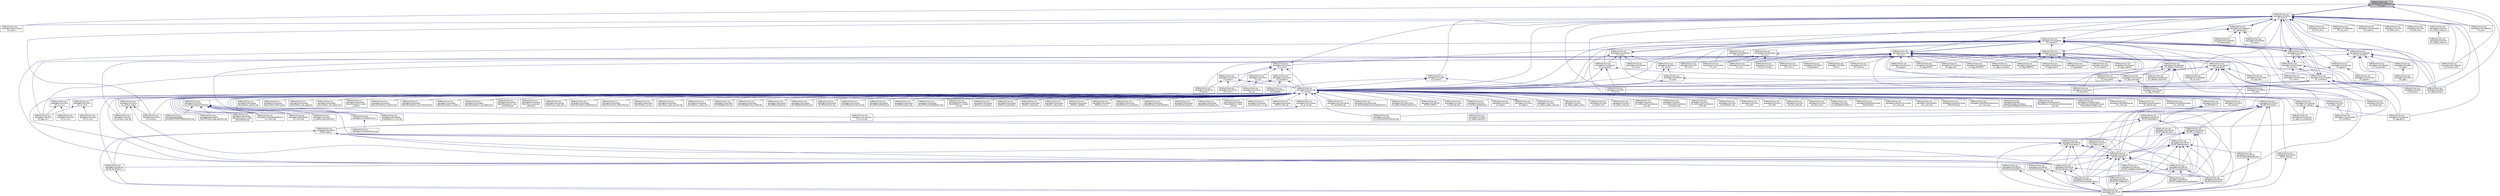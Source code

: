 digraph "3rdParty/trilinos-nox/packages/ml/src/Operator/ml_rap.h"
{
  edge [fontname="Helvetica",fontsize="10",labelfontname="Helvetica",labelfontsize="10"];
  node [fontname="Helvetica",fontsize="10",shape=record];
  Node38 [label="3rdParty/trilinos-nox\l/packages/ml/src/Operator\l/ml_rap.h",height=0.2,width=0.4,color="black", fillcolor="grey75", style="filled", fontcolor="black"];
  Node38 -> Node39 [dir="back",color="midnightblue",fontsize="10",style="solid",fontname="Helvetica"];
  Node39 [label="3rdParty/trilinos-nox\l/packages/ml/src/Coarsen\l/ml_check.c",height=0.2,width=0.4,color="black", fillcolor="white", style="filled",URL="$d7/da6/ml__check_8c.html"];
  Node38 -> Node40 [dir="back",color="midnightblue",fontsize="10",style="solid",fontname="Helvetica"];
  Node40 [label="3rdParty/trilinos-nox\l/packages/ml/src/Main\l/ml_seg_precond.h",height=0.2,width=0.4,color="black", fillcolor="white", style="filled",URL="$d7/d79/ml__seg__precond_8h.html"];
  Node38 -> Node41 [dir="back",color="midnightblue",fontsize="10",style="solid",fontname="Helvetica"];
  Node41 [label="3rdParty/trilinos-nox\l/packages/ml/src/Main\l/ml_struct.h",height=0.2,width=0.4,color="black", fillcolor="white", style="filled",URL="$db/de5/ml__struct_8h.html"];
  Node41 -> Node42 [dir="back",color="midnightblue",fontsize="10",style="solid",fontname="Helvetica"];
  Node42 [label="3rdParty/trilinos-nox\l/packages/ml/src/Coarsen\l/ml_agg_genP.c",height=0.2,width=0.4,color="black", fillcolor="white", style="filled",URL="$d3/d7d/ml__agg__gen_p_8c.html"];
  Node41 -> Node39 [dir="back",color="midnightblue",fontsize="10",style="solid",fontname="Helvetica"];
  Node41 -> Node43 [dir="back",color="midnightblue",fontsize="10",style="solid",fontname="Helvetica"];
  Node43 [label="3rdParty/trilinos-nox\l/packages/ml/src/Comm\l/ml_exch_row.c",height=0.2,width=0.4,color="black", fillcolor="white", style="filled",URL="$d3/df6/ml__exch__row_8c.html"];
  Node41 -> Node44 [dir="back",color="midnightblue",fontsize="10",style="solid",fontname="Helvetica"];
  Node44 [label="3rdParty/trilinos-nox\l/packages/ml/src/FEGrid\l/ml_pde.c",height=0.2,width=0.4,color="black", fillcolor="white", style="filled",URL="$d3/dd4/ml__pde_8c.html"];
  Node41 -> Node45 [dir="back",color="midnightblue",fontsize="10",style="solid",fontname="Helvetica"];
  Node45 [label="3rdParty/trilinos-nox\l/packages/ml/src/FEGrid\l/ml_setup.c",height=0.2,width=0.4,color="black", fillcolor="white", style="filled",URL="$d5/d0a/ml__setup_8c.html"];
  Node41 -> Node46 [dir="back",color="midnightblue",fontsize="10",style="solid",fontname="Helvetica"];
  Node46 [label="3rdParty/trilinos-nox\l/packages/ml/src/Include\l/ml_include.h",height=0.2,width=0.4,color="black", fillcolor="white", style="filled",URL="$d4/dfb/ml__include_8h.html"];
  Node46 -> Node47 [dir="back",color="midnightblue",fontsize="10",style="solid",fontname="Helvetica"];
  Node47 [label="3rdParty/trilinos-nox\l/packages/belos/epetra\l/example/PCPG/PCPGEpetraExFile.cpp",height=0.2,width=0.4,color="black", fillcolor="white", style="filled",URL="$d2/de7/_p_c_p_g_epetra_ex_file_8cpp.html"];
  Node46 -> Node48 [dir="back",color="midnightblue",fontsize="10",style="solid",fontname="Helvetica"];
  Node48 [label="3rdParty/trilinos-nox\l/packages/belos/epetra\l/test/PCPG/test_pcpg_epetraex.cpp",height=0.2,width=0.4,color="black", fillcolor="white", style="filled",URL="$d1/db6/test__pcpg__epetraex_8cpp.html"];
  Node46 -> Node49 [dir="back",color="midnightblue",fontsize="10",style="solid",fontname="Helvetica"];
  Node49 [label="3rdParty/trilinos-nox\l/packages/ml/examples\l/Advanced/ml_analyze.cpp",height=0.2,width=0.4,color="black", fillcolor="white", style="filled",URL="$d8/d40/ml__analyze_8cpp.html"];
  Node46 -> Node50 [dir="back",color="midnightblue",fontsize="10",style="solid",fontname="Helvetica"];
  Node50 [label="3rdParty/trilinos-nox\l/packages/ml/examples\l/Advanced/ml_filtering.cpp",height=0.2,width=0.4,color="black", fillcolor="white", style="filled",URL="$d1/d01/ml__filtering_8cpp.html"];
  Node46 -> Node51 [dir="back",color="midnightblue",fontsize="10",style="solid",fontname="Helvetica"];
  Node51 [label="3rdParty/trilinos-nox\l/packages/ml/examples\l/Advanced/ml_user_aggr.cpp",height=0.2,width=0.4,color="black", fillcolor="white", style="filled",URL="$de/d41/ml__user__aggr_8cpp.html"];
  Node46 -> Node52 [dir="back",color="midnightblue",fontsize="10",style="solid",fontname="Helvetica"];
  Node52 [label="3rdParty/trilinos-nox\l/packages/ml/examples\l/Advanced/ml_with_ifpack.cpp",height=0.2,width=0.4,color="black", fillcolor="white", style="filled",URL="$dd/dea/ml__with__ifpack_8cpp.html"];
  Node46 -> Node53 [dir="back",color="midnightblue",fontsize="10",style="solid",fontname="Helvetica"];
  Node53 [label="3rdParty/trilinos-nox\l/packages/ml/examples\l/BasicExamples/ml_aztec\l_simple.c",height=0.2,width=0.4,color="black", fillcolor="white", style="filled",URL="$d9/df7/ml__aztec__simple_8c.html"];
  Node46 -> Node54 [dir="back",color="midnightblue",fontsize="10",style="solid",fontname="Helvetica"];
  Node54 [label="3rdParty/trilinos-nox\l/packages/ml/examples\l/BasicExamples/ml_operator.cpp",height=0.2,width=0.4,color="black", fillcolor="white", style="filled",URL="$d4/d4d/ml__operator_8cpp.html"];
  Node46 -> Node55 [dir="back",color="midnightblue",fontsize="10",style="solid",fontname="Helvetica"];
  Node55 [label="3rdParty/trilinos-nox\l/packages/ml/examples\l/BasicExamples/ml_preconditioner.cpp",height=0.2,width=0.4,color="black", fillcolor="white", style="filled",URL="$d8/ded/ml__preconditioner_8cpp.html"];
  Node46 -> Node56 [dir="back",color="midnightblue",fontsize="10",style="solid",fontname="Helvetica"];
  Node56 [label="3rdParty/trilinos-nox\l/packages/ml/examples\l/BasicExamples/ml_read\l_MatrixMarket.cpp",height=0.2,width=0.4,color="black", fillcolor="white", style="filled",URL="$df/d76/ml__read___matrix_market_8cpp.html"];
  Node46 -> Node57 [dir="back",color="midnightblue",fontsize="10",style="solid",fontname="Helvetica"];
  Node57 [label="3rdParty/trilinos-nox\l/packages/ml/examples\l/BasicExamples/ml_readex.c",height=0.2,width=0.4,color="black", fillcolor="white", style="filled",URL="$d4/d1d/ml__readex_8c.html"];
  Node46 -> Node58 [dir="back",color="midnightblue",fontsize="10",style="solid",fontname="Helvetica"];
  Node58 [label="3rdParty/trilinos-nox\l/packages/ml/examples\l/BasicExamples/ml_scalingtest.cpp",height=0.2,width=0.4,color="black", fillcolor="white", style="filled",URL="$dc/d28/ml__scalingtest_8cpp.html"];
  Node46 -> Node59 [dir="back",color="midnightblue",fontsize="10",style="solid",fontname="Helvetica"];
  Node59 [label="3rdParty/trilinos-nox\l/packages/ml/examples\l/BasicExamples/ml_user\l_smoothing.cpp",height=0.2,width=0.4,color="black", fillcolor="white", style="filled",URL="$df/de6/ml__user__smoothing_8cpp.html"];
  Node46 -> Node60 [dir="back",color="midnightblue",fontsize="10",style="solid",fontname="Helvetica"];
  Node60 [label="3rdParty/trilinos-nox\l/packages/ml/examples\l/Elasticity/ml_example\l_elasticity.c",height=0.2,width=0.4,color="black", fillcolor="white", style="filled",URL="$d3/d7c/ml__example__elasticity_8c.html"];
  Node46 -> Node61 [dir="back",color="midnightblue",fontsize="10",style="solid",fontname="Helvetica"];
  Node61 [label="3rdParty/trilinos-nox\l/packages/ml/examples\l/Elasticity/ml_read_elas.c",height=0.2,width=0.4,color="black", fillcolor="white", style="filled",URL="$d4/d9b/_elasticity_2ml__read__elas_8c.html"];
  Node46 -> Node62 [dir="back",color="midnightblue",fontsize="10",style="solid",fontname="Helvetica"];
  Node62 [label="3rdParty/trilinos-nox\l/packages/ml/examples\l/MatrixFormats/ml_EpetraVbr.cpp",height=0.2,width=0.4,color="black", fillcolor="white", style="filled",URL="$de/dfc/ml___epetra_vbr_8cpp.html"];
  Node46 -> Node63 [dir="back",color="midnightblue",fontsize="10",style="solid",fontname="Helvetica"];
  Node63 [label="3rdParty/trilinos-nox\l/packages/ml/examples\l/MatrixFormats/ml_MatrixFree.cpp",height=0.2,width=0.4,color="black", fillcolor="white", style="filled",URL="$d0/d18/ml___matrix_free_8cpp.html"];
  Node46 -> Node64 [dir="back",color="midnightblue",fontsize="10",style="solid",fontname="Helvetica"];
  Node64 [label="3rdParty/trilinos-nox\l/packages/ml/examples\l/MatrixFree/ml_1D.cpp",height=0.2,width=0.4,color="black", fillcolor="white", style="filled",URL="$d2/d3f/ml__1_d_8cpp.html"];
  Node46 -> Node65 [dir="back",color="midnightblue",fontsize="10",style="solid",fontname="Helvetica"];
  Node65 [label="3rdParty/trilinos-nox\l/packages/ml/examples\l/Maxwell/ml_read_maxwell.cpp",height=0.2,width=0.4,color="black", fillcolor="white", style="filled",URL="$d1/d13/ml__read__maxwell_8cpp.html"];
  Node46 -> Node66 [dir="back",color="midnightblue",fontsize="10",style="solid",fontname="Helvetica"];
  Node66 [label="3rdParty/trilinos-nox\l/packages/ml/examples\l/Maxwell/ml_simple_max.c",height=0.2,width=0.4,color="black", fillcolor="white", style="filled",URL="$d5/d21/ml__simple__max_8c.html"];
  Node46 -> Node67 [dir="back",color="midnightblue",fontsize="10",style="solid",fontname="Helvetica"];
  Node67 [label="3rdParty/trilinos-nox\l/packages/ml/examples\l/MLAPI/AdaptiveSA.cpp",height=0.2,width=0.4,color="black", fillcolor="white", style="filled",URL="$d7/de8/_adaptive_s_a_8cpp.html"];
  Node46 -> Node68 [dir="back",color="midnightblue",fontsize="10",style="solid",fontname="Helvetica"];
  Node68 [label="3rdParty/trilinos-nox\l/packages/ml/examples\l/MLAPI/AdaptiveSA_SAMIS.cpp",height=0.2,width=0.4,color="black", fillcolor="white", style="filled",URL="$d3/df9/_adaptive_s_a___s_a_m_i_s_8cpp.html"];
  Node46 -> Node69 [dir="back",color="midnightblue",fontsize="10",style="solid",fontname="Helvetica"];
  Node69 [label="3rdParty/trilinos-nox\l/packages/ml/examples\l/MLAPI/Blackboard.cpp",height=0.2,width=0.4,color="black", fillcolor="white", style="filled",URL="$da/dd6/_blackboard_8cpp.html"];
  Node46 -> Node70 [dir="back",color="midnightblue",fontsize="10",style="solid",fontname="Helvetica"];
  Node70 [label="3rdParty/trilinos-nox\l/packages/ml/examples\l/MLAPI/EpetraInterface.cpp",height=0.2,width=0.4,color="black", fillcolor="white", style="filled",URL="$dd/df3/_epetra_interface_8cpp.html"];
  Node46 -> Node71 [dir="back",color="midnightblue",fontsize="10",style="solid",fontname="Helvetica"];
  Node71 [label="3rdParty/trilinos-nox\l/packages/ml/examples\l/MLAPI/MultiLevel.cpp",height=0.2,width=0.4,color="black", fillcolor="white", style="filled",URL="$db/d07/_multi_level_8cpp.html"];
  Node46 -> Node72 [dir="back",color="midnightblue",fontsize="10",style="solid",fontname="Helvetica"];
  Node72 [label="3rdParty/trilinos-nox\l/packages/ml/examples\l/MLAPI/NonSymmetricSA.cpp",height=0.2,width=0.4,color="black", fillcolor="white", style="filled",URL="$dc/dcf/_non_symmetric_s_a_8cpp.html"];
  Node46 -> Node73 [dir="back",color="midnightblue",fontsize="10",style="solid",fontname="Helvetica"];
  Node73 [label="3rdParty/trilinos-nox\l/packages/ml/examples\l/MLAPI/PowerMethod.cpp",height=0.2,width=0.4,color="black", fillcolor="white", style="filled",URL="$d7/d94/_power_method_8cpp.html"];
  Node46 -> Node74 [dir="back",color="midnightblue",fontsize="10",style="solid",fontname="Helvetica"];
  Node74 [label="3rdParty/trilinos-nox\l/packages/ml/examples\l/MLAPI/Richardson.cpp",height=0.2,width=0.4,color="black", fillcolor="white", style="filled",URL="$df/d7a/_richardson_8cpp.html"];
  Node46 -> Node75 [dir="back",color="midnightblue",fontsize="10",style="solid",fontname="Helvetica"];
  Node75 [label="3rdParty/trilinos-nox\l/packages/ml/examples\l/MLAPI/TwoLevelDDAdditive.cpp",height=0.2,width=0.4,color="black", fillcolor="white", style="filled",URL="$d8/da6/_two_level_d_d_additive_8cpp.html"];
  Node46 -> Node76 [dir="back",color="midnightblue",fontsize="10",style="solid",fontname="Helvetica"];
  Node76 [label="3rdParty/trilinos-nox\l/packages/ml/examples\l/MultipleRHS/ml_multiple\l_rhs.cpp",height=0.2,width=0.4,color="black", fillcolor="white", style="filled",URL="$da/d74/ml__multiple__rhs_8cpp.html"];
  Node46 -> Node77 [dir="back",color="midnightblue",fontsize="10",style="solid",fontname="Helvetica"];
  Node77 [label="3rdParty/trilinos-nox\l/packages/ml/examples\l/Other/ml_example2d.c",height=0.2,width=0.4,color="black", fillcolor="white", style="filled",URL="$d3/d64/ml__example2d_8c.html"];
  Node46 -> Node78 [dir="back",color="midnightblue",fontsize="10",style="solid",fontname="Helvetica"];
  Node78 [label="3rdParty/trilinos-nox\l/packages/ml/examples\l/Other/ml_example3d.c",height=0.2,width=0.4,color="black", fillcolor="white", style="filled",URL="$d2/de3/ml__example3d_8c.html"];
  Node46 -> Node79 [dir="back",color="midnightblue",fontsize="10",style="solid",fontname="Helvetica"];
  Node79 [label="3rdParty/trilinos-nox\l/packages/ml/examples\l/Other/ml_read_elas.c",height=0.2,width=0.4,color="black", fillcolor="white", style="filled",URL="$d3/dd7/_other_2ml__read__elas_8c.html"];
  Node46 -> Node80 [dir="back",color="midnightblue",fontsize="10",style="solid",fontname="Helvetica"];
  Node80 [label="3rdParty/trilinos-nox\l/packages/ml/examples\l/Other/ml_read_salsa.c",height=0.2,width=0.4,color="black", fillcolor="white", style="filled",URL="$d5/d0b/ml__read__salsa_8c.html"];
  Node46 -> Node81 [dir="back",color="midnightblue",fontsize="10",style="solid",fontname="Helvetica"];
  Node81 [label="3rdParty/trilinos-nox\l/packages/ml/examples\l/Other/ml_readfile.c",height=0.2,width=0.4,color="black", fillcolor="white", style="filled",URL="$d4/d26/ml__readfile_8c.html"];
  Node46 -> Node82 [dir="back",color="midnightblue",fontsize="10",style="solid",fontname="Helvetica"];
  Node82 [label="3rdParty/trilinos-nox\l/packages/ml/examples\l/Other/ml_recirc.c",height=0.2,width=0.4,color="black", fillcolor="white", style="filled",URL="$d3/dab/ml__recirc_8c.html"];
  Node46 -> Node83 [dir="back",color="midnightblue",fontsize="10",style="solid",fontname="Helvetica"];
  Node83 [label="3rdParty/trilinos-nox\l/packages/ml/examples\l/StandAlone/ml_example1d.c",height=0.2,width=0.4,color="black", fillcolor="white", style="filled",URL="$dd/da7/ml__example1d_8c.html"];
  Node46 -> Node84 [dir="back",color="midnightblue",fontsize="10",style="solid",fontname="Helvetica"];
  Node84 [label="3rdParty/trilinos-nox\l/packages/ml/examples\l/StandAlone/ml_example1dGS.c",height=0.2,width=0.4,color="black", fillcolor="white", style="filled",URL="$db/d37/ml__example1d_g_s_8c.html"];
  Node46 -> Node85 [dir="back",color="midnightblue",fontsize="10",style="solid",fontname="Helvetica"];
  Node85 [label="3rdParty/trilinos-nox\l/packages/ml/examples\l/StandAlone/mlguide.c",height=0.2,width=0.4,color="black", fillcolor="white", style="filled",URL="$d5/d8c/mlguide_8c.html"];
  Node46 -> Node86 [dir="back",color="midnightblue",fontsize="10",style="solid",fontname="Helvetica"];
  Node86 [label="3rdParty/trilinos-nox\l/packages/ml/examples\l/StandAlone/mlguide_par.c",height=0.2,width=0.4,color="black", fillcolor="white", style="filled",URL="$da/db8/mlguide__par_8c.html"];
  Node46 -> Node87 [dir="back",color="midnightblue",fontsize="10",style="solid",fontname="Helvetica"];
  Node87 [label="3rdParty/trilinos-nox\l/packages/ml/examples\l/TwoLevelDD/ml_2level\l_DD.cpp",height=0.2,width=0.4,color="black", fillcolor="white", style="filled",URL="$d9/d91/ml__2level___d_d_8cpp.html"];
  Node46 -> Node88 [dir="back",color="midnightblue",fontsize="10",style="solid",fontname="Helvetica"];
  Node88 [label="3rdParty/trilinos-nox\l/packages/ml/examples\l/Visualization/ml_viz.cpp",height=0.2,width=0.4,color="black", fillcolor="white", style="filled",URL="$d3/d8c/ml__viz_8cpp.html"];
  Node46 -> Node89 [dir="back",color="midnightblue",fontsize="10",style="solid",fontname="Helvetica"];
  Node89 [label="3rdParty/trilinos-nox\l/packages/ml/examples\l/XML/ml_XML.cpp",height=0.2,width=0.4,color="black", fillcolor="white", style="filled",URL="$dc/de3/ml___x_m_l_8cpp.html"];
  Node46 -> Node90 [dir="back",color="midnightblue",fontsize="10",style="solid",fontname="Helvetica"];
  Node90 [label="3rdParty/trilinos-nox\l/packages/ml/matlab/mlmex.h",height=0.2,width=0.4,color="black", fillcolor="white", style="filled",URL="$dc/d04/mlmex_8h.html"];
  Node90 -> Node91 [dir="back",color="midnightblue",fontsize="10",style="solid",fontname="Helvetica"];
  Node91 [label="3rdParty/trilinos-nox\l/packages/ml/matlab/mlmex.cpp",height=0.2,width=0.4,color="black", fillcolor="white", style="filled",URL="$df/d03/mlmex_8cpp.html"];
  Node46 -> Node92 [dir="back",color="midnightblue",fontsize="10",style="solid",fontname="Helvetica"];
  Node92 [label="3rdParty/trilinos-nox\l/packages/ml/src/Coarsen\l/ml_agg_min_energy.h",height=0.2,width=0.4,color="black", fillcolor="white", style="filled",URL="$d3/d4f/ml__agg__min__energy_8h.html"];
  Node92 -> Node42 [dir="back",color="midnightblue",fontsize="10",style="solid",fontname="Helvetica"];
  Node92 -> Node93 [dir="back",color="midnightblue",fontsize="10",style="solid",fontname="Helvetica"];
  Node93 [label="3rdParty/trilinos-nox\l/packages/ml/src/Coarsen\l/ml_agg_min_energy.cpp",height=0.2,width=0.4,color="black", fillcolor="white", style="filled",URL="$d7/d1e/ml__agg__min__energy_8cpp.html"];
  Node46 -> Node93 [dir="back",color="midnightblue",fontsize="10",style="solid",fontname="Helvetica"];
  Node46 -> Node94 [dir="back",color="midnightblue",fontsize="10",style="solid",fontname="Helvetica"];
  Node94 [label="3rdParty/trilinos-nox\l/packages/ml/src/Coarsen\l/ml_qr_fix.cpp",height=0.2,width=0.4,color="black", fillcolor="white", style="filled",URL="$dc/dee/ml__qr__fix_8cpp.html"];
  Node46 -> Node95 [dir="back",color="midnightblue",fontsize="10",style="solid",fontname="Helvetica"];
  Node95 [label="3rdParty/trilinos-nox\l/packages/ml/src/Coarsen\l/ml_qr_fix.hpp",height=0.2,width=0.4,color="black", fillcolor="white", style="filled",URL="$d5/dce/ml__qr__fix_8hpp.html"];
  Node95 -> Node94 [dir="back",color="midnightblue",fontsize="10",style="solid",fontname="Helvetica"];
  Node46 -> Node96 [dir="back",color="midnightblue",fontsize="10",style="solid",fontname="Helvetica"];
  Node96 [label="3rdParty/trilinos-nox\l/packages/ml/src/LevelWrap\l/ml_LevelWrap.cpp",height=0.2,width=0.4,color="black", fillcolor="white", style="filled",URL="$d0/d7e/ml___level_wrap_8cpp.html"];
  Node46 -> Node97 [dir="back",color="midnightblue",fontsize="10",style="solid",fontname="Helvetica"];
  Node97 [label="3rdParty/trilinos-nox\l/packages/ml/src/MatrixFree\l/ml_ElementByElement_SingleElement.h",height=0.2,width=0.4,color="black", fillcolor="white", style="filled",URL="$d2/def/ml___element_by_element___single_element_8h.html"];
  Node46 -> Node98 [dir="back",color="midnightblue",fontsize="10",style="solid",fontname="Helvetica"];
  Node98 [label="3rdParty/trilinos-nox\l/packages/ml/src/MatrixFree\l/ml_MatrixFreePreconditioner.h",height=0.2,width=0.4,color="black", fillcolor="white", style="filled",URL="$d9/db7/ml___matrix_free_preconditioner_8h.html"];
  Node46 -> Node99 [dir="back",color="midnightblue",fontsize="10",style="solid",fontname="Helvetica"];
  Node99 [label="3rdParty/trilinos-nox\l/packages/ml/src/MLAPI\l/MLAPI_Workspace.h",height=0.2,width=0.4,color="black", fillcolor="white", style="filled",URL="$dc/d94/_m_l_a_p_i___workspace_8h.html",tooltip="Collection of utilities for workspace. "];
  Node99 -> Node100 [dir="back",color="midnightblue",fontsize="10",style="solid",fontname="Helvetica"];
  Node100 [label="3rdParty/trilinos-nox\l/packages/ml/src/MLAPI\l/MLAPI.h",height=0.2,width=0.4,color="black", fillcolor="white", style="filled",URL="$d2/d11/_m_l_a_p_i_8h.html"];
  Node99 -> Node101 [dir="back",color="midnightblue",fontsize="10",style="solid",fontname="Helvetica"];
  Node101 [label="3rdParty/trilinos-nox\l/packages/ml/src/MLAPI\l/MLAPI_BaseObject.h",height=0.2,width=0.4,color="black", fillcolor="white", style="filled",URL="$dc/db3/_m_l_a_p_i___base_object_8h.html",tooltip="Base MLAPI object. "];
  Node101 -> Node100 [dir="back",color="midnightblue",fontsize="10",style="solid",fontname="Helvetica"];
  Node101 -> Node102 [dir="back",color="midnightblue",fontsize="10",style="solid",fontname="Helvetica"];
  Node102 [label="3rdParty/trilinos-nox\l/packages/ml/src/MLAPI\l/MLAPI_Space.h",height=0.2,width=0.4,color="black", fillcolor="white", style="filled",URL="$d4/d8b/_m_l_a_p_i___space_8h.html",tooltip="Class to specify the number and distribution among processes of elements. "];
  Node102 -> Node100 [dir="back",color="midnightblue",fontsize="10",style="solid",fontname="Helvetica"];
  Node102 -> Node103 [dir="back",color="midnightblue",fontsize="10",style="solid",fontname="Helvetica"];
  Node103 [label="3rdParty/trilinos-nox\l/packages/ml/src/MLAPI\l/MLAPI_MultiVector.h",height=0.2,width=0.4,color="black", fillcolor="white", style="filled",URL="$d6/d32/_m_l_a_p_i___multi_vector_8h.html",tooltip="MLAPI wrapper for double vectors. "];
  Node103 -> Node100 [dir="back",color="midnightblue",fontsize="10",style="solid",fontname="Helvetica"];
  Node103 -> Node104 [dir="back",color="midnightblue",fontsize="10",style="solid",fontname="Helvetica"];
  Node104 [label="3rdParty/trilinos-nox\l/packages/ml/src/MLAPI\l/MLAPI_MultiVector_Utils.h",height=0.2,width=0.4,color="black", fillcolor="white", style="filled",URL="$d0/dfa/_m_l_a_p_i___multi_vector___utils_8h.html",tooltip="Utilities for MultiVector&#39;s. "];
  Node104 -> Node100 [dir="back",color="midnightblue",fontsize="10",style="solid",fontname="Helvetica"];
  Node104 -> Node105 [dir="back",color="midnightblue",fontsize="10",style="solid",fontname="Helvetica"];
  Node105 [label="3rdParty/trilinos-nox\l/packages/ml/src/MLAPI\l/MLAPI_MultiLevelAdaptiveSA.h",height=0.2,width=0.4,color="black", fillcolor="white", style="filled",URL="$d8/d34/_m_l_a_p_i___multi_level_adaptive_s_a_8h.html",tooltip="Adaptive smoothed aggregation preconditioner. "];
  Node105 -> Node100 [dir="back",color="midnightblue",fontsize="10",style="solid",fontname="Helvetica"];
  Node103 -> Node106 [dir="back",color="midnightblue",fontsize="10",style="solid",fontname="Helvetica"];
  Node106 [label="3rdParty/trilinos-nox\l/packages/ml/src/MLAPI\l/MLAPI_Operator.h",height=0.2,width=0.4,color="black", fillcolor="white", style="filled",URL="$da/d2e/_m_l_a_p_i___operator_8h.html",tooltip="Basic class to define operators within MLAPI. "];
  Node106 -> Node100 [dir="back",color="midnightblue",fontsize="10",style="solid",fontname="Helvetica"];
  Node106 -> Node107 [dir="back",color="midnightblue",fontsize="10",style="solid",fontname="Helvetica"];
  Node107 [label="3rdParty/trilinos-nox\l/packages/ml/src/MLAPI\l/MLAPI_Operator_Utils.h",height=0.2,width=0.4,color="black", fillcolor="white", style="filled",URL="$d0/de3/_m_l_a_p_i___operator___utils_8h.html",tooltip="Suite of utilities for MLAPI::Operator objects. "];
  Node107 -> Node100 [dir="back",color="midnightblue",fontsize="10",style="solid",fontname="Helvetica"];
  Node107 -> Node108 [dir="back",color="midnightblue",fontsize="10",style="solid",fontname="Helvetica"];
  Node108 [label="3rdParty/trilinos-nox\l/packages/ml/src/MLAPI\l/MLAPI_MultiLevelSA.h",height=0.2,width=0.4,color="black", fillcolor="white", style="filled",URL="$d5/d66/_m_l_a_p_i___multi_level_s_a_8h.html",tooltip="Standard smoothed aggregation multilevel preconditioner. "];
  Node108 -> Node100 [dir="back",color="midnightblue",fontsize="10",style="solid",fontname="Helvetica"];
  Node107 -> Node105 [dir="back",color="midnightblue",fontsize="10",style="solid",fontname="Helvetica"];
  Node106 -> Node109 [dir="back",color="midnightblue",fontsize="10",style="solid",fontname="Helvetica"];
  Node109 [label="3rdParty/trilinos-nox\l/packages/ml/src/MLAPI\l/MLAPI_InverseOperator.h",height=0.2,width=0.4,color="black", fillcolor="white", style="filled",URL="$da/d94/_m_l_a_p_i___inverse_operator_8h.html",tooltip="Base class for smoothers and coarse solvers. "];
  Node109 -> Node100 [dir="back",color="midnightblue",fontsize="10",style="solid",fontname="Helvetica"];
  Node109 -> Node108 [dir="back",color="midnightblue",fontsize="10",style="solid",fontname="Helvetica"];
  Node109 -> Node105 [dir="back",color="midnightblue",fontsize="10",style="solid",fontname="Helvetica"];
  Node109 -> Node110 [dir="back",color="midnightblue",fontsize="10",style="solid",fontname="Helvetica"];
  Node110 [label="3rdParty/trilinos-nox\l/packages/ml/src/MLAPI\l/MLAPI_LoadBalanceInverseOperator.h",height=0.2,width=0.4,color="black", fillcolor="white", style="filled",URL="$d4/dc7/_m_l_a_p_i___load_balance_inverse_operator_8h.html",tooltip="wraps an MLAPI inverseoperator with zero rows on some processors. "];
  Node106 -> Node108 [dir="back",color="midnightblue",fontsize="10",style="solid",fontname="Helvetica"];
  Node106 -> Node105 [dir="back",color="midnightblue",fontsize="10",style="solid",fontname="Helvetica"];
  Node106 -> Node111 [dir="back",color="midnightblue",fontsize="10",style="solid",fontname="Helvetica"];
  Node111 [label="3rdParty/trilinos-nox\l/packages/ml/src/MLAPI\l/MLAPI_MATLABStream.h",height=0.2,width=0.4,color="black", fillcolor="white", style="filled",URL="$d5/d85/_m_l_a_p_i___m_a_t_l_a_b_stream_8h.html",tooltip="Basic stream to save in a MATLAB-compatible file MLAPI objects. "];
  Node111 -> Node100 [dir="back",color="midnightblue",fontsize="10",style="solid",fontname="Helvetica"];
  Node106 -> Node112 [dir="back",color="midnightblue",fontsize="10",style="solid",fontname="Helvetica"];
  Node112 [label="3rdParty/trilinos-nox\l/packages/ml/src/MLAPI\l/MLAPI_SerialMatrix.h",height=0.2,width=0.4,color="black", fillcolor="white", style="filled",URL="$de/da1/_m_l_a_p_i___serial_matrix_8h.html",tooltip="MATLAB-like serial matrix. "];
  Node112 -> Node100 [dir="back",color="midnightblue",fontsize="10",style="solid",fontname="Helvetica"];
  Node106 -> Node113 [dir="back",color="midnightblue",fontsize="10",style="solid",fontname="Helvetica"];
  Node113 [label="3rdParty/trilinos-nox\l/packages/ml/src/MLAPI\l/MLAPI_DistributedMatrix.h",height=0.2,width=0.4,color="black", fillcolor="white", style="filled",URL="$d7/d2a/_m_l_a_p_i___distributed_matrix_8h.html",tooltip="MLAPI wrapper for Epetra_FECrsMatrix, which allows MATLAB-like syntax. "];
  Node113 -> Node100 [dir="back",color="midnightblue",fontsize="10",style="solid",fontname="Helvetica"];
  Node106 -> Node114 [dir="back",color="midnightblue",fontsize="10",style="solid",fontname="Helvetica"];
  Node114 [label="3rdParty/trilinos-nox\l/packages/ml/src/MLAPI\l/MLAPI_LoadBalanceOperator.h",height=0.2,width=0.4,color="black", fillcolor="white", style="filled",URL="$dc/d07/_m_l_a_p_i___load_balance_operator_8h.html",tooltip="wraps an MLAPI operator with zero rows on some processors. "];
  Node114 -> Node110 [dir="back",color="midnightblue",fontsize="10",style="solid",fontname="Helvetica"];
  Node103 -> Node107 [dir="back",color="midnightblue",fontsize="10",style="solid",fontname="Helvetica"];
  Node103 -> Node108 [dir="back",color="midnightblue",fontsize="10",style="solid",fontname="Helvetica"];
  Node103 -> Node105 [dir="back",color="midnightblue",fontsize="10",style="solid",fontname="Helvetica"];
  Node102 -> Node106 [dir="back",color="midnightblue",fontsize="10",style="solid",fontname="Helvetica"];
  Node102 -> Node107 [dir="back",color="midnightblue",fontsize="10",style="solid",fontname="Helvetica"];
  Node102 -> Node112 [dir="back",color="midnightblue",fontsize="10",style="solid",fontname="Helvetica"];
  Node102 -> Node113 [dir="back",color="midnightblue",fontsize="10",style="solid",fontname="Helvetica"];
  Node101 -> Node103 [dir="back",color="midnightblue",fontsize="10",style="solid",fontname="Helvetica"];
  Node101 -> Node115 [dir="back",color="midnightblue",fontsize="10",style="solid",fontname="Helvetica"];
  Node115 [label="3rdParty/trilinos-nox\l/packages/ml/src/MLAPI\l/MLAPI_BaseOperator.h",height=0.2,width=0.4,color="black", fillcolor="white", style="filled",URL="$d1/dbf/_m_l_a_p_i___base_operator_8h.html",tooltip="Base MLAPI operator. "];
  Node115 -> Node106 [dir="back",color="midnightblue",fontsize="10",style="solid",fontname="Helvetica"];
  Node115 -> Node109 [dir="back",color="midnightblue",fontsize="10",style="solid",fontname="Helvetica"];
  Node115 -> Node100 [dir="back",color="midnightblue",fontsize="10",style="solid",fontname="Helvetica"];
  Node115 -> Node116 [dir="back",color="midnightblue",fontsize="10",style="solid",fontname="Helvetica"];
  Node116 [label="3rdParty/trilinos-nox\l/packages/ml/src/MLAPI\l/MLAPI_EpetraBaseOperator.h",height=0.2,width=0.4,color="black", fillcolor="white", style="filled",URL="$dd/d77/_m_l_a_p_i___epetra_base_operator_8h.html",tooltip="Basic class to wrap MLAPI::InverseOperator into Epetra_Operator. "];
  Node116 -> Node100 [dir="back",color="midnightblue",fontsize="10",style="solid",fontname="Helvetica"];
  Node115 -> Node108 [dir="back",color="midnightblue",fontsize="10",style="solid",fontname="Helvetica"];
  Node115 -> Node105 [dir="back",color="midnightblue",fontsize="10",style="solid",fontname="Helvetica"];
  Node115 -> Node110 [dir="back",color="midnightblue",fontsize="10",style="solid",fontname="Helvetica"];
  Node99 -> Node102 [dir="back",color="midnightblue",fontsize="10",style="solid",fontname="Helvetica"];
  Node99 -> Node117 [dir="back",color="midnightblue",fontsize="10",style="solid",fontname="Helvetica"];
  Node117 [label="3rdParty/trilinos-nox\l/packages/ml/src/MLAPI\l/MLAPI_TimeObject.h",height=0.2,width=0.4,color="black", fillcolor="white", style="filled",URL="$df/d6f/_m_l_a_p_i___time_object_8h.html"];
  Node117 -> Node103 [dir="back",color="midnightblue",fontsize="10",style="solid",fontname="Helvetica"];
  Node117 -> Node106 [dir="back",color="midnightblue",fontsize="10",style="solid",fontname="Helvetica"];
  Node117 -> Node109 [dir="back",color="midnightblue",fontsize="10",style="solid",fontname="Helvetica"];
  Node117 -> Node108 [dir="back",color="midnightblue",fontsize="10",style="solid",fontname="Helvetica"];
  Node117 -> Node105 [dir="back",color="midnightblue",fontsize="10",style="solid",fontname="Helvetica"];
  Node117 -> Node110 [dir="back",color="midnightblue",fontsize="10",style="solid",fontname="Helvetica"];
  Node99 -> Node106 [dir="back",color="midnightblue",fontsize="10",style="solid",fontname="Helvetica"];
  Node99 -> Node116 [dir="back",color="midnightblue",fontsize="10",style="solid",fontname="Helvetica"];
  Node99 -> Node108 [dir="back",color="midnightblue",fontsize="10",style="solid",fontname="Helvetica"];
  Node99 -> Node105 [dir="back",color="midnightblue",fontsize="10",style="solid",fontname="Helvetica"];
  Node46 -> Node107 [dir="back",color="midnightblue",fontsize="10",style="solid",fontname="Helvetica"];
  Node46 -> Node118 [dir="back",color="midnightblue",fontsize="10",style="solid",fontname="Helvetica"];
  Node118 [label="3rdParty/trilinos-nox\l/packages/ml/src/MLAPI\l/MLAPI_Gallery.h",height=0.2,width=0.4,color="black", fillcolor="white", style="filled",URL="$d3/d28/_m_l_a_p_i___gallery_8h.html",tooltip="MLAPI interface to the Galeri package. "];
  Node118 -> Node100 [dir="back",color="midnightblue",fontsize="10",style="solid",fontname="Helvetica"];
  Node46 -> Node112 [dir="back",color="midnightblue",fontsize="10",style="solid",fontname="Helvetica"];
  Node46 -> Node119 [dir="back",color="midnightblue",fontsize="10",style="solid",fontname="Helvetica"];
  Node119 [label="3rdParty/trilinos-nox\l/packages/ml/src/MLAPI\l/MLAPI_SAMIS.h",height=0.2,width=0.4,color="black", fillcolor="white", style="filled",URL="$dc/d4e/_m_l_a_p_i___s_a_m_i_s_8h.html"];
  Node46 -> Node120 [dir="back",color="midnightblue",fontsize="10",style="solid",fontname="Helvetica"];
  Node120 [label="3rdParty/trilinos-nox\l/packages/ml/src/Utils\l/ml_viz_xyz.h",height=0.2,width=0.4,color="black", fillcolor="white", style="filled",URL="$d1/dec/ml__viz__xyz_8h.html"];
  Node120 -> Node121 [dir="back",color="midnightblue",fontsize="10",style="solid",fontname="Helvetica"];
  Node121 [label="3rdParty/trilinos-nox\l/packages/ml/src/Utils\l/ml_agg_info.c",height=0.2,width=0.4,color="black", fillcolor="white", style="filled",URL="$dc/d29/ml__agg__info_8c.html",tooltip="Various stats on aggregates. "];
  Node120 -> Node122 [dir="back",color="midnightblue",fontsize="10",style="solid",fontname="Helvetica"];
  Node122 [label="3rdParty/trilinos-nox\l/packages/ml/src/Utils\l/ml_viz_xyz.c",height=0.2,width=0.4,color="black", fillcolor="white", style="filled",URL="$de/d8f/ml__viz__xyz_8c.html",tooltip="Prints out information in a simple XYZ format. "];
  Node46 -> Node123 [dir="back",color="midnightblue",fontsize="10",style="solid",fontname="Helvetica"];
  Node123 [label="3rdParty/trilinos-nox\l/packages/ml/src/Utils\l/ml_viz_vtk.h",height=0.2,width=0.4,color="black", fillcolor="white", style="filled",URL="$df/d90/ml__viz__vtk_8h.html"];
  Node123 -> Node121 [dir="back",color="midnightblue",fontsize="10",style="solid",fontname="Helvetica"];
  Node123 -> Node124 [dir="back",color="midnightblue",fontsize="10",style="solid",fontname="Helvetica"];
  Node124 [label="3rdParty/trilinos-nox\l/packages/ml/src/Utils\l/ml_viz_vtk.c",height=0.2,width=0.4,color="black", fillcolor="white", style="filled",URL="$d5/dd1/ml__viz__vtk_8c.html",tooltip="Prints out information in VTK format, readable by Paraview. "];
  Node46 -> Node125 [dir="back",color="midnightblue",fontsize="10",style="solid",fontname="Helvetica"];
  Node125 [label="3rdParty/trilinos-nox\l/packages/ml/src/Utils\l/ml_amesos.c",height=0.2,width=0.4,color="black", fillcolor="white", style="filled",URL="$db/d13/ml__amesos_8c.html"];
  Node46 -> Node126 [dir="back",color="midnightblue",fontsize="10",style="solid",fontname="Helvetica"];
  Node126 [label="3rdParty/trilinos-nox\l/packages/ml/src/Utils\l/ml_amesos_wrap.h",height=0.2,width=0.4,color="black", fillcolor="white", style="filled",URL="$da/d18/ml__amesos__wrap_8h.html",tooltip="Interface to the Trilinos package Amesos. "];
  Node126 -> Node107 [dir="back",color="midnightblue",fontsize="10",style="solid",fontname="Helvetica"];
  Node126 -> Node125 [dir="back",color="midnightblue",fontsize="10",style="solid",fontname="Helvetica"];
  Node126 -> Node127 [dir="back",color="midnightblue",fontsize="10",style="solid",fontname="Helvetica"];
  Node127 [label="3rdParty/trilinos-nox\l/packages/ml/src/Utils\l/ml_amesos_wrap.cpp",height=0.2,width=0.4,color="black", fillcolor="white", style="filled",URL="$dd/d86/ml__amesos__wrap_8cpp.html"];
  Node46 -> Node127 [dir="back",color="midnightblue",fontsize="10",style="solid",fontname="Helvetica"];
  Node46 -> Node128 [dir="back",color="midnightblue",fontsize="10",style="solid",fontname="Helvetica"];
  Node128 [label="3rdParty/trilinos-nox\l/packages/ml/src/Utils\l/ml_anasazi.cpp",height=0.2,width=0.4,color="black", fillcolor="white", style="filled",URL="$dc/dbc/ml__anasazi_8cpp.html"];
  Node46 -> Node129 [dir="back",color="midnightblue",fontsize="10",style="solid",fontname="Helvetica"];
  Node129 [label="3rdParty/trilinos-nox\l/packages/ml/src/Utils\l/ml_anasazi.h",height=0.2,width=0.4,color="black", fillcolor="white", style="filled",URL="$d7/d77/ml__anasazi_8h.html",tooltip="Interface to the Trilinos package Anasazi. "];
  Node46 -> Node130 [dir="back",color="midnightblue",fontsize="10",style="solid",fontname="Helvetica"];
  Node130 [label="3rdParty/trilinos-nox\l/packages/ml/src/Utils\l/ml_DD_prec.cpp",height=0.2,width=0.4,color="black", fillcolor="white", style="filled",URL="$d4/d27/ml___d_d__prec_8cpp.html"];
  Node46 -> Node131 [dir="back",color="midnightblue",fontsize="10",style="solid",fontname="Helvetica"];
  Node131 [label="3rdParty/trilinos-nox\l/packages/ml/src/Utils\l/ml_MultiLevelOperator.h",height=0.2,width=0.4,color="black", fillcolor="white", style="filled",URL="$d0/d2c/ml___multi_level_operator_8h.html",tooltip="Defines an ML preconditioner as a Epetra_Operator derived class. "];
  Node131 -> Node132 [dir="back",color="midnightblue",fontsize="10",style="solid",fontname="Helvetica"];
  Node132 [label="3rdParty/trilinos-nox\l/packages/ml/src/Utils\l/ml_epetra_operator.h",height=0.2,width=0.4,color="black", fillcolor="white", style="filled",URL="$d0/dfe/ml__epetra__operator_8h.html"];
  Node46 -> Node133 [dir="back",color="midnightblue",fontsize="10",style="solid",fontname="Helvetica"];
  Node133 [label="3rdParty/trilinos-nox\l/packages/ml/src/Utils\l/ml_MultiLevelPreconditioner.h",height=0.2,width=0.4,color="black", fillcolor="white", style="filled",URL="$d9/d4d/ml___multi_level_preconditioner_8h.html"];
  Node133 -> Node47 [dir="back",color="midnightblue",fontsize="10",style="solid",fontname="Helvetica"];
  Node133 -> Node48 [dir="back",color="midnightblue",fontsize="10",style="solid",fontname="Helvetica"];
  Node133 -> Node56 [dir="back",color="midnightblue",fontsize="10",style="solid",fontname="Helvetica"];
  Node133 -> Node90 [dir="back",color="midnightblue",fontsize="10",style="solid",fontname="Helvetica"];
  Node133 -> Node109 [dir="back",color="midnightblue",fontsize="10",style="solid",fontname="Helvetica"];
  Node133 -> Node110 [dir="back",color="midnightblue",fontsize="10",style="solid",fontname="Helvetica"];
  Node133 -> Node134 [dir="back",color="midnightblue",fontsize="10",style="solid",fontname="Helvetica"];
  Node134 [label="3rdParty/trilinos-nox\l/packages/ml/src/Utils\l/ml_epetra_preconditioner.h",height=0.2,width=0.4,color="black", fillcolor="white", style="filled",URL="$d9/da3/ml__epetra__preconditioner_8h.html"];
  Node133 -> Node135 [dir="back",color="midnightblue",fontsize="10",style="solid",fontname="Helvetica"];
  Node135 [label="3rdParty/trilinos-nox\l/packages/ml/test/ValidateParams\l/cxx_main.cpp",height=0.2,width=0.4,color="black", fillcolor="white", style="filled",URL="$d3/dbd/ml_2test_2_validate_params_2cxx__main_8cpp.html"];
  Node133 -> Node136 [dir="back",color="midnightblue",fontsize="10",style="solid",fontname="Helvetica"];
  Node136 [label="3rdParty/trilinos-nox\l/packages/ml/test/Zoltan\l/cxx_main.cpp",height=0.2,width=0.4,color="black", fillcolor="white", style="filled",URL="$d5/d69/ml_2test_2_zoltan_2cxx__main_8cpp.html"];
  Node133 -> Node137 [dir="back",color="midnightblue",fontsize="10",style="solid",fontname="Helvetica"];
  Node137 [label="3rdParty/trilinos-nox\l/packages/ml/test/Zoltan\l_hypergraph/cxx_main.cpp",height=0.2,width=0.4,color="black", fillcolor="white", style="filled",URL="$d5/da8/ml_2test_2_zoltan__hypergraph_2cxx__main_8cpp.html"];
  Node46 -> Node138 [dir="back",color="midnightblue",fontsize="10",style="solid",fontname="Helvetica"];
  Node138 [label="3rdParty/trilinos-nox\l/packages/ml/src/Utils\l/ml_epetra_utils.h",height=0.2,width=0.4,color="black", fillcolor="white", style="filled",URL="$d9/d39/ml__epetra__utils_8h.html",tooltip="Interface to the Trilinos package Anasazi. "];
  Node138 -> Node106 [dir="back",color="midnightblue",fontsize="10",style="solid",fontname="Helvetica"];
  Node138 -> Node107 [dir="back",color="midnightblue",fontsize="10",style="solid",fontname="Helvetica"];
  Node46 -> Node139 [dir="back",color="midnightblue",fontsize="10",style="solid",fontname="Helvetica"];
  Node139 [label="3rdParty/trilinos-nox\l/packages/ml/src/Utils\l/ml_ifpack.c",height=0.2,width=0.4,color="black", fillcolor="white", style="filled",URL="$d3/d03/ml__ifpack_8c.html"];
  Node46 -> Node140 [dir="back",color="midnightblue",fontsize="10",style="solid",fontname="Helvetica"];
  Node140 [label="3rdParty/trilinos-nox\l/packages/ml/src/Utils\l/ml_ifpack.h",height=0.2,width=0.4,color="black", fillcolor="white", style="filled",URL="$da/d9f/ml__ifpack_8h.html"];
  Node140 -> Node46 [dir="back",color="midnightblue",fontsize="10",style="solid",fontname="Helvetica"];
  Node46 -> Node141 [dir="back",color="midnightblue",fontsize="10",style="solid",fontname="Helvetica"];
  Node141 [label="3rdParty/trilinos-nox\l/packages/ml/src/Utils\l/ml_ifpack_epetra_wrap.cpp",height=0.2,width=0.4,color="black", fillcolor="white", style="filled",URL="$dc/d01/ml__ifpack__epetra__wrap_8cpp.html"];
  Node46 -> Node142 [dir="back",color="midnightblue",fontsize="10",style="solid",fontname="Helvetica"];
  Node142 [label="3rdParty/trilinos-nox\l/packages/ml/src/Utils\l/ml_ifpack_epetra_wrap.h",height=0.2,width=0.4,color="black", fillcolor="white", style="filled",URL="$d8/d8c/ml__ifpack__epetra__wrap_8h.html"];
  Node46 -> Node143 [dir="back",color="midnightblue",fontsize="10",style="solid",fontname="Helvetica"];
  Node143 [label="3rdParty/trilinos-nox\l/packages/ml/src/Utils\l/ml_Ifpack_ML.h",height=0.2,width=0.4,color="black", fillcolor="white", style="filled",URL="$d6/d67/ml___ifpack___m_l_8h.html"];
  Node46 -> Node144 [dir="back",color="midnightblue",fontsize="10",style="solid",fontname="Helvetica"];
  Node144 [label="3rdParty/trilinos-nox\l/packages/ml/src/Utils\l/ml_ifpack_wrap.cpp",height=0.2,width=0.4,color="black", fillcolor="white", style="filled",URL="$d6/d36/ml__ifpack__wrap_8cpp.html"];
  Node46 -> Node145 [dir="back",color="midnightblue",fontsize="10",style="solid",fontname="Helvetica"];
  Node145 [label="3rdParty/trilinos-nox\l/packages/ml/src/Utils\l/ml_ifpack_wrap.h",height=0.2,width=0.4,color="black", fillcolor="white", style="filled",URL="$d5/d31/ml__ifpack__wrap_8h.html",tooltip="Interface to the Trilinos package Ifpack. "];
  Node145 -> Node146 [dir="back",color="midnightblue",fontsize="10",style="solid",fontname="Helvetica"];
  Node146 [label="3rdParty/trilinos-nox\l/packages/ml/src/Smoother\l/ml_smoother.c",height=0.2,width=0.4,color="black", fillcolor="white", style="filled",URL="$d9/df5/ml__smoother_8c.html"];
  Node46 -> Node147 [dir="back",color="midnightblue",fontsize="10",style="solid",fontname="Helvetica"];
  Node147 [label="3rdParty/trilinos-nox\l/packages/ml/src/Utils\l/ml_MultiLevelPreconditioner.cpp",height=0.2,width=0.4,color="black", fillcolor="white", style="filled",URL="$de/d98/ml___multi_level_preconditioner_8cpp.html",tooltip="ML black-box preconditioner for Epetra_RowMatrix derived classes. "];
  Node46 -> Node148 [dir="back",color="midnightblue",fontsize="10",style="solid",fontname="Helvetica"];
  Node148 [label="3rdParty/trilinos-nox\l/packages/ml/src/Utils\l/ml_RowMatrix.h",height=0.2,width=0.4,color="black", fillcolor="white", style="filled",URL="$d9/dee/ml___row_matrix_8h.html",tooltip="Wrapper from ML_Operator to Epetra_RowMatrix. "];
  Node148 -> Node106 [dir="back",color="midnightblue",fontsize="10",style="solid",fontname="Helvetica"];
  Node148 -> Node147 [dir="back",color="midnightblue",fontsize="10",style="solid",fontname="Helvetica"];
  Node46 -> Node149 [dir="back",color="midnightblue",fontsize="10",style="solid",fontname="Helvetica"];
  Node149 [label="3rdParty/trilinos-nox\l/packages/ml/src/Utils\l/ml_MultiLevelPreconditioner\l_Aux.cpp",height=0.2,width=0.4,color="black", fillcolor="white", style="filled",URL="$d0/de1/ml___multi_level_preconditioner___aux_8cpp.html"];
  Node46 -> Node150 [dir="back",color="midnightblue",fontsize="10",style="solid",fontname="Helvetica"];
  Node150 [label="3rdParty/trilinos-nox\l/packages/ml/src/Utils\l/ml_MultiLevelPreconditioner\l_Smoothers.cpp",height=0.2,width=0.4,color="black", fillcolor="white", style="filled",URL="$db/d1a/ml___multi_level_preconditioner___smoothers_8cpp.html",tooltip="ML black-box preconditioner for Epetra_RowMatrix derived classes. "];
  Node46 -> Node151 [dir="back",color="midnightblue",fontsize="10",style="solid",fontname="Helvetica"];
  Node151 [label="3rdParty/trilinos-nox\l/packages/ml/src/Utils\l/ml_MultiLevelPreconditioner\l_XML.cpp",height=0.2,width=0.4,color="black", fillcolor="white", style="filled",URL="$db/dc3/ml___multi_level_preconditioner___x_m_l_8cpp.html",tooltip="Converter from an XML file to internally stored Teuchos::ParameterList. "];
  Node46 -> Node152 [dir="back",color="midnightblue",fontsize="10",style="solid",fontname="Helvetica"];
  Node152 [label="3rdParty/trilinos-nox\l/packages/ml/src/Utils\l/ml_RowMatrix.cpp",height=0.2,width=0.4,color="black", fillcolor="white", style="filled",URL="$d4/d44/ml___row_matrix_8cpp.html"];
  Node46 -> Node153 [dir="back",color="midnightblue",fontsize="10",style="solid",fontname="Helvetica"];
  Node153 [label="3rdParty/trilinos-nox\l/packages/ml/src/Utils\l/ml_self.c",height=0.2,width=0.4,color="black", fillcolor="white", style="filled",URL="$d1/d56/ml__self_8c.html"];
  Node46 -> Node154 [dir="back",color="midnightblue",fontsize="10",style="solid",fontname="Helvetica"];
  Node154 [label="3rdParty/trilinos-nox\l/packages/ml/src/Utils\l/ml_self.h",height=0.2,width=0.4,color="black", fillcolor="white", style="filled",URL="$d3/d0e/ml__self_8h.html"];
  Node46 -> Node155 [dir="back",color="midnightblue",fontsize="10",style="solid",fontname="Helvetica"];
  Node155 [label="3rdParty/trilinos-nox\l/packages/ml/src/Utils\l/ml_self_wrap.cpp",height=0.2,width=0.4,color="black", fillcolor="white", style="filled",URL="$d3/dc3/ml__self__wrap_8cpp.html"];
  Node46 -> Node156 [dir="back",color="midnightblue",fontsize="10",style="solid",fontname="Helvetica"];
  Node156 [label="3rdParty/trilinos-nox\l/packages/ml/src/Utils\l/ml_self_wrap.h",height=0.2,width=0.4,color="black", fillcolor="white", style="filled",URL="$d4/dc2/ml__self__wrap_8h.html"];
  Node46 -> Node157 [dir="back",color="midnightblue",fontsize="10",style="solid",fontname="Helvetica"];
  Node157 [label="3rdParty/trilinos-nox\l/packages/ml/src/Utils\l/ml_ValidateParameters.h",height=0.2,width=0.4,color="black", fillcolor="white", style="filled",URL="$d3/daa/ml___validate_parameters_8h.html",tooltip="Parameter Validation for ML. "];
  Node46 -> Node158 [dir="back",color="midnightblue",fontsize="10",style="solid",fontname="Helvetica"];
  Node158 [label="3rdParty/trilinos-nox\l/packages/ml/test/AztecSimple\l/AztecSimple.c",height=0.2,width=0.4,color="black", fillcolor="white", style="filled",URL="$d6/d38/_aztec_simple_8c.html"];
  Node46 -> Node159 [dir="back",color="midnightblue",fontsize="10",style="solid",fontname="Helvetica"];
  Node159 [label="3rdParty/trilinos-nox\l/packages/ml/test/Communicator\l/cxx_main.cpp",height=0.2,width=0.4,color="black", fillcolor="white", style="filled",URL="$d9/de5/ml_2test_2_communicator_2cxx__main_8cpp.html"];
  Node46 -> Node160 [dir="back",color="midnightblue",fontsize="10",style="solid",fontname="Helvetica"];
  Node160 [label="3rdParty/trilinos-nox\l/packages/ml/test/GradDiv\l/cxx_main.cpp",height=0.2,width=0.4,color="black", fillcolor="white", style="filled",URL="$d6/d79/ml_2test_2_grad_div_2cxx__main_8cpp.html"];
  Node46 -> Node161 [dir="back",color="midnightblue",fontsize="10",style="solid",fontname="Helvetica"];
  Node161 [label="3rdParty/trilinos-nox\l/packages/ml/test/MatrixFree\l/MatrixFree.cpp",height=0.2,width=0.4,color="black", fillcolor="white", style="filled",URL="$dc/db7/_matrix_free_8cpp.html"];
  Node46 -> Node162 [dir="back",color="midnightblue",fontsize="10",style="solid",fontname="Helvetica"];
  Node162 [label="3rdParty/trilinos-nox\l/packages/ml/test/METISCoarsening\l/cxx_main.cpp",height=0.2,width=0.4,color="black", fillcolor="white", style="filled",URL="$dc/db9/ml_2test_2_m_e_t_i_s_coarsening_2cxx__main_8cpp.html"];
  Node46 -> Node163 [dir="back",color="midnightblue",fontsize="10",style="solid",fontname="Helvetica"];
  Node163 [label="3rdParty/trilinos-nox\l/packages/ml/test/ML\l_Operator2Epetra_RowMatrix\l/ML_Operator2Epetra_RowMatrix.cpp",height=0.2,width=0.4,color="black", fillcolor="white", style="filled",URL="$df/d55/_m_l___operator2_epetra___row_matrix_8cpp.html"];
  Node46 -> Node164 [dir="back",color="midnightblue",fontsize="10",style="solid",fontname="Helvetica"];
  Node164 [label="3rdParty/trilinos-nox\l/packages/ml/test/MultiLevel\lPreconditioner_Aux/MultiLevelPreconditioner\l_Aux.cpp",height=0.2,width=0.4,color="black", fillcolor="white", style="filled",URL="$d4/d04/_multi_level_preconditioner___aux_8cpp.html"];
  Node46 -> Node165 [dir="back",color="midnightblue",fontsize="10",style="solid",fontname="Helvetica"];
  Node165 [label="3rdParty/trilinos-nox\l/packages/ml/test/MultiLevel\lPreconditioner_GetRow/MultiLevel\lPreconditioner_GetRow.cpp",height=0.2,width=0.4,color="black", fillcolor="white", style="filled",URL="$d1/d3e/_multi_level_preconditioner___get_row_8cpp.html"];
  Node46 -> Node166 [dir="back",color="midnightblue",fontsize="10",style="solid",fontname="Helvetica"];
  Node166 [label="3rdParty/trilinos-nox\l/packages/ml/test/RefMaxwell\l/cxx_main.cpp",height=0.2,width=0.4,color="black", fillcolor="white", style="filled",URL="$d5/dbd/ml_2test_2_ref_maxwell_2cxx__main_8cpp.html"];
  Node46 -> Node167 [dir="back",color="midnightblue",fontsize="10",style="solid",fontname="Helvetica"];
  Node167 [label="3rdParty/trilinos-nox\l/packages/ml/test/Scalability\l/ml_periodic.cpp",height=0.2,width=0.4,color="black", fillcolor="white", style="filled",URL="$d9/de3/ml__periodic_8cpp.html"];
  Node46 -> Node168 [dir="back",color="midnightblue",fontsize="10",style="solid",fontname="Helvetica"];
  Node168 [label="3rdParty/trilinos-nox\l/packages/ml/test/SelfSmoother\l/cxx_main.cpp",height=0.2,width=0.4,color="black", fillcolor="white", style="filled",URL="$dc/ddb/ml_2test_2_self_smoother_2cxx__main_8cpp.html"];
  Node46 -> Node135 [dir="back",color="midnightblue",fontsize="10",style="solid",fontname="Helvetica"];
  Node46 -> Node136 [dir="back",color="midnightblue",fontsize="10",style="solid",fontname="Helvetica"];
  Node46 -> Node137 [dir="back",color="midnightblue",fontsize="10",style="solid",fontname="Helvetica"];
  Node41 -> Node169 [dir="back",color="midnightblue",fontsize="10",style="solid",fontname="Helvetica"];
  Node169 [label="3rdParty/trilinos-nox\l/packages/ml/src/Main\l/ml_struct.c",height=0.2,width=0.4,color="black", fillcolor="white", style="filled",URL="$d5/d1b/ml__struct_8c.html"];
  Node41 -> Node170 [dir="back",color="midnightblue",fontsize="10",style="solid",fontname="Helvetica"];
  Node170 [label="3rdParty/trilinos-nox\l/packages/ml/src/Operator\l/ml_operatoragx.h",height=0.2,width=0.4,color="black", fillcolor="white", style="filled",URL="$db/dba/ml__operatoragx_8h.html"];
  Node170 -> Node45 [dir="back",color="midnightblue",fontsize="10",style="solid",fontname="Helvetica"];
  Node170 -> Node46 [dir="back",color="midnightblue",fontsize="10",style="solid",fontname="Helvetica"];
  Node170 -> Node40 [dir="back",color="midnightblue",fontsize="10",style="solid",fontname="Helvetica"];
  Node170 -> Node41 [dir="back",color="midnightblue",fontsize="10",style="solid",fontname="Helvetica"];
  Node170 -> Node171 [dir="back",color="midnightblue",fontsize="10",style="solid",fontname="Helvetica"];
  Node171 [label="3rdParty/trilinos-nox\l/packages/ml/src/Operator\l/ml_operator.h",height=0.2,width=0.4,color="black", fillcolor="white", style="filled",URL="$d5/da8/ml__operator_8h.html"];
  Node171 -> Node172 [dir="back",color="midnightblue",fontsize="10",style="solid",fontname="Helvetica"];
  Node172 [label="3rdParty/trilinos-nox\l/packages/ml/src/Coarsen\l/ml_aggregate.h",height=0.2,width=0.4,color="black", fillcolor="white", style="filled",URL="$dd/da4/ml__aggregate_8h.html"];
  Node172 -> Node173 [dir="back",color="midnightblue",fontsize="10",style="solid",fontname="Helvetica"];
  Node173 [label="3rdParty/trilinos-nox\l/packages/ml/src/Coarsen\l/ml_agg_coupled.c",height=0.2,width=0.4,color="black", fillcolor="white", style="filled",URL="$df/d23/ml__agg__coupled_8c.html"];
  Node172 -> Node174 [dir="back",color="midnightblue",fontsize="10",style="solid",fontname="Helvetica"];
  Node174 [label="3rdParty/trilinos-nox\l/packages/ml/src/Coarsen\l/ml_agg_dd.c",height=0.2,width=0.4,color="black", fillcolor="white", style="filled",URL="$d5/dc1/ml__agg__dd_8c.html"];
  Node172 -> Node175 [dir="back",color="midnightblue",fontsize="10",style="solid",fontname="Helvetica"];
  Node175 [label="3rdParty/trilinos-nox\l/packages/ml/src/Coarsen\l/ml_agg_genP.h",height=0.2,width=0.4,color="black", fillcolor="white", style="filled",URL="$d0/d33/ml__agg__gen_p_8h.html"];
  Node175 -> Node42 [dir="back",color="midnightblue",fontsize="10",style="solid",fontname="Helvetica"];
  Node175 -> Node176 [dir="back",color="midnightblue",fontsize="10",style="solid",fontname="Helvetica"];
  Node176 [label="3rdParty/trilinos-nox\l/packages/ml/src/Coarsen\l/ml_agg_MIS.c",height=0.2,width=0.4,color="black", fillcolor="white", style="filled",URL="$d7/dc2/ml__agg___m_i_s_8c.html"];
  Node175 -> Node177 [dir="back",color="midnightblue",fontsize="10",style="solid",fontname="Helvetica"];
  Node177 [label="3rdParty/trilinos-nox\l/packages/ml/src/Coarsen\l/ml_agg_reitzinger.h",height=0.2,width=0.4,color="black", fillcolor="white", style="filled",URL="$d5/d9b/ml__agg__reitzinger_8h.html"];
  Node177 -> Node178 [dir="back",color="midnightblue",fontsize="10",style="solid",fontname="Helvetica"];
  Node178 [label="3rdParty/trilinos-nox\l/packages/ml/src/Coarsen\l/ml_agg_reitzinger.c",height=0.2,width=0.4,color="black", fillcolor="white", style="filled",URL="$db/dfc/ml__agg__reitzinger_8c.html"];
  Node177 -> Node46 [dir="back",color="midnightblue",fontsize="10",style="solid",fontname="Helvetica"];
  Node175 -> Node179 [dir="back",color="midnightblue",fontsize="10",style="solid",fontname="Helvetica"];
  Node179 [label="3rdParty/trilinos-nox\l/packages/ml/src/Coarsen\l/ml_amg_genP.c",height=0.2,width=0.4,color="black", fillcolor="white", style="filled",URL="$d1/dfe/ml__amg__gen_p_8c.html"];
  Node175 -> Node46 [dir="back",color="midnightblue",fontsize="10",style="solid",fontname="Helvetica"];
  Node175 -> Node169 [dir="back",color="midnightblue",fontsize="10",style="solid",fontname="Helvetica"];
  Node175 -> Node108 [dir="back",color="midnightblue",fontsize="10",style="solid",fontname="Helvetica"];
  Node175 -> Node105 [dir="back",color="midnightblue",fontsize="10",style="solid",fontname="Helvetica"];
  Node175 -> Node180 [dir="back",color="midnightblue",fontsize="10",style="solid",fontname="Helvetica"];
  Node180 [label="3rdParty/trilinos-nox\l/packages/ml/src/Operator\l/ml_op_utils.c",height=0.2,width=0.4,color="black", fillcolor="white", style="filled",URL="$dc/d11/ml__op__utils_8c.html"];
  Node172 -> Node181 [dir="back",color="midnightblue",fontsize="10",style="solid",fontname="Helvetica"];
  Node181 [label="3rdParty/trilinos-nox\l/packages/ml/src/Coarsen\l/ml_agg_METIS.c",height=0.2,width=0.4,color="black", fillcolor="white", style="filled",URL="$d3/d5f/ml__agg___m_e_t_i_s_8c.html"];
  Node172 -> Node176 [dir="back",color="midnightblue",fontsize="10",style="solid",fontname="Helvetica"];
  Node172 -> Node182 [dir="back",color="midnightblue",fontsize="10",style="solid",fontname="Helvetica"];
  Node182 [label="3rdParty/trilinos-nox\l/packages/ml/src/Coarsen\l/ml_agg_ParMETIS.c",height=0.2,width=0.4,color="black", fillcolor="white", style="filled",URL="$dd/df2/ml__agg___par_m_e_t_i_s_8c.html"];
  Node172 -> Node183 [dir="back",color="midnightblue",fontsize="10",style="solid",fontname="Helvetica"];
  Node183 [label="3rdParty/trilinos-nox\l/packages/ml/src/Coarsen\l/ml_agg_uncoupled.c",height=0.2,width=0.4,color="black", fillcolor="white", style="filled",URL="$d3/d7b/ml__agg__uncoupled_8c.html"];
  Node172 -> Node184 [dir="back",color="midnightblue",fontsize="10",style="solid",fontname="Helvetica"];
  Node184 [label="3rdParty/trilinos-nox\l/packages/ml/src/Coarsen\l/ml_agg_user.c",height=0.2,width=0.4,color="black", fillcolor="white", style="filled",URL="$d9/d2f/ml__agg__user_8c.html"];
  Node172 -> Node185 [dir="back",color="midnightblue",fontsize="10",style="solid",fontname="Helvetica"];
  Node185 [label="3rdParty/trilinos-nox\l/packages/ml/src/Coarsen\l/ml_agg_VBMETIS.c",height=0.2,width=0.4,color="black", fillcolor="white", style="filled",URL="$d7/dac/ml__agg___v_b_m_e_t_i_s_8c.html"];
  Node172 -> Node186 [dir="back",color="midnightblue",fontsize="10",style="solid",fontname="Helvetica"];
  Node186 [label="3rdParty/trilinos-nox\l/packages/ml/src/Coarsen\l/ml_agg_Zoltan.c",height=0.2,width=0.4,color="black", fillcolor="white", style="filled",URL="$d4/dc9/ml__agg___zoltan_8c.html"];
  Node172 -> Node187 [dir="back",color="midnightblue",fontsize="10",style="solid",fontname="Helvetica"];
  Node187 [label="3rdParty/trilinos-nox\l/packages/ml/src/Coarsen\l/ml_aggregate.c",height=0.2,width=0.4,color="black", fillcolor="white", style="filled",URL="$db/dda/ml__aggregate_8c.html"];
  Node172 -> Node188 [dir="back",color="midnightblue",fontsize="10",style="solid",fontname="Helvetica"];
  Node188 [label="3rdParty/trilinos-nox\l/packages/ml/src/Coarsen\l/ml_amg_MIS.c",height=0.2,width=0.4,color="black", fillcolor="white", style="filled",URL="$d9/de3/ml__amg___m_i_s_8c.html"];
  Node172 -> Node46 [dir="back",color="midnightblue",fontsize="10",style="solid",fontname="Helvetica"];
  Node172 -> Node41 [dir="back",color="midnightblue",fontsize="10",style="solid",fontname="Helvetica"];
  Node172 -> Node189 [dir="back",color="midnightblue",fontsize="10",style="solid",fontname="Helvetica"];
  Node189 [label="3rdParty/trilinos-nox\l/packages/ml/src/Main\l/mli_solver.h",height=0.2,width=0.4,color="black", fillcolor="white", style="filled",URL="$d6/dfe/mli__solver_8h.html"];
  Node189 -> Node190 [dir="back",color="midnightblue",fontsize="10",style="solid",fontname="Helvetica"];
  Node190 [label="3rdParty/trilinos-nox\l/packages/ml/src/FEGrid\l/ml_pde.h",height=0.2,width=0.4,color="black", fillcolor="white", style="filled",URL="$da/dfc/ml__pde_8h.html"];
  Node190 -> Node44 [dir="back",color="midnightblue",fontsize="10",style="solid",fontname="Helvetica"];
  Node190 -> Node46 [dir="back",color="midnightblue",fontsize="10",style="solid",fontname="Helvetica"];
  Node189 -> Node46 [dir="back",color="midnightblue",fontsize="10",style="solid",fontname="Helvetica"];
  Node172 -> Node121 [dir="back",color="midnightblue",fontsize="10",style="solid",fontname="Helvetica"];
  Node172 -> Node191 [dir="back",color="midnightblue",fontsize="10",style="solid",fontname="Helvetica"];
  Node191 [label="3rdParty/trilinos-nox\l/packages/ml/src/Utils\l/ml_viz_opendx.c",height=0.2,width=0.4,color="black", fillcolor="white", style="filled",URL="$db/d76/ml__viz__opendx_8c.html"];
  Node171 -> Node175 [dir="back",color="midnightblue",fontsize="10",style="solid",fontname="Helvetica"];
  Node171 -> Node192 [dir="back",color="midnightblue",fontsize="10",style="solid",fontname="Helvetica"];
  Node192 [label="3rdParty/trilinos-nox\l/packages/ml/src/Coarsen\l/ml_ggraph.h",height=0.2,width=0.4,color="black", fillcolor="white", style="filled",URL="$d2/d5a/ml__ggraph_8h.html"];
  Node192 -> Node176 [dir="back",color="midnightblue",fontsize="10",style="solid",fontname="Helvetica"];
  Node192 -> Node193 [dir="back",color="midnightblue",fontsize="10",style="solid",fontname="Helvetica"];
  Node193 [label="3rdParty/trilinos-nox\l/packages/ml/src/Coarsen\l/ml_ggraph.c",height=0.2,width=0.4,color="black", fillcolor="white", style="filled",URL="$d5/d93/ml__ggraph_8c.html"];
  Node171 -> Node194 [dir="back",color="midnightblue",fontsize="10",style="solid",fontname="Helvetica"];
  Node194 [label="3rdParty/trilinos-nox\l/packages/ml/src/Coarsen\l/ml_amg.h",height=0.2,width=0.4,color="black", fillcolor="white", style="filled",URL="$d6/d6c/ml__amg_8h.html"];
  Node194 -> Node195 [dir="back",color="midnightblue",fontsize="10",style="solid",fontname="Helvetica"];
  Node195 [label="3rdParty/trilinos-nox\l/packages/ml/src/Coarsen\l/ml_amg.c",height=0.2,width=0.4,color="black", fillcolor="white", style="filled",URL="$df/d3a/ml__amg_8c.html"];
  Node194 -> Node196 [dir="back",color="midnightblue",fontsize="10",style="solid",fontname="Helvetica"];
  Node196 [label="3rdParty/trilinos-nox\l/packages/ml/src/Coarsen\l/ml_amg_genP.h",height=0.2,width=0.4,color="black", fillcolor="white", style="filled",URL="$d3/d4d/ml__amg__gen_p_8h.html"];
  Node196 -> Node179 [dir="back",color="midnightblue",fontsize="10",style="solid",fontname="Helvetica"];
  Node196 -> Node46 [dir="back",color="midnightblue",fontsize="10",style="solid",fontname="Helvetica"];
  Node196 -> Node169 [dir="back",color="midnightblue",fontsize="10",style="solid",fontname="Helvetica"];
  Node194 -> Node188 [dir="back",color="midnightblue",fontsize="10",style="solid",fontname="Helvetica"];
  Node194 -> Node46 [dir="back",color="midnightblue",fontsize="10",style="solid",fontname="Helvetica"];
  Node194 -> Node41 [dir="back",color="midnightblue",fontsize="10",style="solid",fontname="Helvetica"];
  Node194 -> Node189 [dir="back",color="midnightblue",fontsize="10",style="solid",fontname="Helvetica"];
  Node171 -> Node195 [dir="back",color="midnightblue",fontsize="10",style="solid",fontname="Helvetica"];
  Node171 -> Node196 [dir="back",color="midnightblue",fontsize="10",style="solid",fontname="Helvetica"];
  Node171 -> Node188 [dir="back",color="midnightblue",fontsize="10",style="solid",fontname="Helvetica"];
  Node171 -> Node46 [dir="back",color="midnightblue",fontsize="10",style="solid",fontname="Helvetica"];
  Node171 -> Node197 [dir="back",color="midnightblue",fontsize="10",style="solid",fontname="Helvetica"];
  Node197 [label="3rdParty/trilinos-nox\l/packages/ml/src/Krylov\l/ml_krylov.h",height=0.2,width=0.4,color="black", fillcolor="white", style="filled",URL="$dc/de5/ml__krylov_8h.html"];
  Node197 -> Node46 [dir="back",color="midnightblue",fontsize="10",style="solid",fontname="Helvetica"];
  Node197 -> Node198 [dir="back",color="midnightblue",fontsize="10",style="solid",fontname="Helvetica"];
  Node198 [label="3rdParty/trilinos-nox\l/packages/ml/src/Krylov\l/ml_bicgstabl.h",height=0.2,width=0.4,color="black", fillcolor="white", style="filled",URL="$dc/dbb/ml__bicgstabl_8h.html"];
  Node198 -> Node46 [dir="back",color="midnightblue",fontsize="10",style="solid",fontname="Helvetica"];
  Node198 -> Node199 [dir="back",color="midnightblue",fontsize="10",style="solid",fontname="Helvetica"];
  Node199 [label="3rdParty/trilinos-nox\l/packages/ml/src/Krylov\l/ml_bicgstabl.c",height=0.2,width=0.4,color="black", fillcolor="white", style="filled",URL="$dd/de8/ml__bicgstabl_8c.html"];
  Node198 -> Node200 [dir="back",color="midnightblue",fontsize="10",style="solid",fontname="Helvetica"];
  Node200 [label="3rdParty/trilinos-nox\l/packages/ml/src/Krylov\l/ml_krylov.c",height=0.2,width=0.4,color="black", fillcolor="white", style="filled",URL="$df/d6b/ml__krylov_8c.html"];
  Node197 -> Node201 [dir="back",color="midnightblue",fontsize="10",style="solid",fontname="Helvetica"];
  Node201 [label="3rdParty/trilinos-nox\l/packages/ml/src/Krylov\l/ml_cg.h",height=0.2,width=0.4,color="black", fillcolor="white", style="filled",URL="$d0/d14/ml__cg_8h.html"];
  Node201 -> Node46 [dir="back",color="midnightblue",fontsize="10",style="solid",fontname="Helvetica"];
  Node201 -> Node202 [dir="back",color="midnightblue",fontsize="10",style="solid",fontname="Helvetica"];
  Node202 [label="3rdParty/trilinos-nox\l/packages/ml/src/Krylov\l/ml_cg.c",height=0.2,width=0.4,color="black", fillcolor="white", style="filled",URL="$d4/d71/ml__cg_8c.html"];
  Node201 -> Node200 [dir="back",color="midnightblue",fontsize="10",style="solid",fontname="Helvetica"];
  Node197 -> Node203 [dir="back",color="midnightblue",fontsize="10",style="solid",fontname="Helvetica"];
  Node203 [label="3rdParty/trilinos-nox\l/packages/ml/src/Krylov\l/ml_gmres.h",height=0.2,width=0.4,color="black", fillcolor="white", style="filled",URL="$d4/d48/ml__gmres_8h.html"];
  Node203 -> Node46 [dir="back",color="midnightblue",fontsize="10",style="solid",fontname="Helvetica"];
  Node203 -> Node204 [dir="back",color="midnightblue",fontsize="10",style="solid",fontname="Helvetica"];
  Node204 [label="3rdParty/trilinos-nox\l/packages/ml/src/Krylov\l/ml_gmres.c",height=0.2,width=0.4,color="black", fillcolor="white", style="filled",URL="$dc/dd7/ml__gmres_8c.html"];
  Node203 -> Node200 [dir="back",color="midnightblue",fontsize="10",style="solid",fontname="Helvetica"];
  Node197 -> Node200 [dir="back",color="midnightblue",fontsize="10",style="solid",fontname="Helvetica"];
  Node197 -> Node41 [dir="back",color="midnightblue",fontsize="10",style="solid",fontname="Helvetica"];
  Node171 -> Node205 [dir="back",color="midnightblue",fontsize="10",style="solid",fontname="Helvetica"];
  Node205 [label="3rdParty/trilinos-nox\l/packages/ml/src/Main\l/ml_1level.h",height=0.2,width=0.4,color="black", fillcolor="white", style="filled",URL="$da/ddc/ml__1level_8h.html"];
  Node205 -> Node40 [dir="back",color="midnightblue",fontsize="10",style="solid",fontname="Helvetica"];
  Node205 -> Node41 [dir="back",color="midnightblue",fontsize="10",style="solid",fontname="Helvetica"];
  Node205 -> Node171 [dir="back",color="midnightblue",fontsize="10",style="solid",fontname="Helvetica"];
  Node205 -> Node206 [dir="back",color="midnightblue",fontsize="10",style="solid",fontname="Helvetica"];
  Node206 [label="3rdParty/trilinos-nox\l/packages/ml/src/Smoother\l/ml_csolve.h",height=0.2,width=0.4,color="black", fillcolor="white", style="filled",URL="$d5/dea/ml__csolve_8h.html"];
  Node206 -> Node205 [dir="back",color="midnightblue",fontsize="10",style="solid",fontname="Helvetica"];
  Node206 -> Node40 [dir="back",color="midnightblue",fontsize="10",style="solid",fontname="Helvetica"];
  Node206 -> Node41 [dir="back",color="midnightblue",fontsize="10",style="solid",fontname="Helvetica"];
  Node206 -> Node207 [dir="back",color="midnightblue",fontsize="10",style="solid",fontname="Helvetica"];
  Node207 [label="3rdParty/trilinos-nox\l/packages/ml/src/Smoother\l/ml_csolve.c",height=0.2,width=0.4,color="black", fillcolor="white", style="filled",URL="$de/d5b/ml__csolve_8c.html"];
  Node206 -> Node208 [dir="back",color="midnightblue",fontsize="10",style="solid",fontname="Helvetica"];
  Node208 [label="3rdParty/trilinos-nox\l/packages/ml/src/Smoother\l/ml_smoother.h",height=0.2,width=0.4,color="black", fillcolor="white", style="filled",URL="$d7/d5b/ml__smoother_8h.html"];
  Node208 -> Node42 [dir="back",color="midnightblue",fontsize="10",style="solid",fontname="Helvetica"];
  Node208 -> Node188 [dir="back",color="midnightblue",fontsize="10",style="solid",fontname="Helvetica"];
  Node208 -> Node205 [dir="back",color="midnightblue",fontsize="10",style="solid",fontname="Helvetica"];
  Node208 -> Node40 [dir="back",color="midnightblue",fontsize="10",style="solid",fontname="Helvetica"];
  Node208 -> Node41 [dir="back",color="midnightblue",fontsize="10",style="solid",fontname="Helvetica"];
  Node208 -> Node169 [dir="back",color="midnightblue",fontsize="10",style="solid",fontname="Helvetica"];
  Node208 -> Node146 [dir="back",color="midnightblue",fontsize="10",style="solid",fontname="Helvetica"];
  Node208 -> Node128 [dir="back",color="midnightblue",fontsize="10",style="solid",fontname="Helvetica"];
  Node208 -> Node129 [dir="back",color="midnightblue",fontsize="10",style="solid",fontname="Helvetica"];
  Node208 -> Node209 [dir="back",color="midnightblue",fontsize="10",style="solid",fontname="Helvetica"];
  Node209 [label="3rdParty/trilinos-nox\l/packages/ml/src/Utils\l/ml_DD_prec.h",height=0.2,width=0.4,color="black", fillcolor="white", style="filled",URL="$da/db2/ml___d_d__prec_8h.html"];
  Node205 -> Node208 [dir="back",color="midnightblue",fontsize="10",style="solid",fontname="Helvetica"];
  Node171 -> Node40 [dir="back",color="midnightblue",fontsize="10",style="solid",fontname="Helvetica"];
  Node171 -> Node41 [dir="back",color="midnightblue",fontsize="10",style="solid",fontname="Helvetica"];
  Node171 -> Node106 [dir="back",color="midnightblue",fontsize="10",style="solid",fontname="Helvetica"];
  Node171 -> Node210 [dir="back",color="midnightblue",fontsize="10",style="solid",fontname="Helvetica"];
  Node210 [label="3rdParty/trilinos-nox\l/packages/ml/src/MLAPI\l/MLAPI_Operator_Box.h",height=0.2,width=0.4,color="black", fillcolor="white", style="filled",URL="$db/df6/_m_l_a_p_i___operator___box_8h.html",tooltip="Wrapper for ML_Operator to make it suitable for RefCountPtr. "];
  Node210 -> Node106 [dir="back",color="midnightblue",fontsize="10",style="solid",fontname="Helvetica"];
  Node171 -> Node107 [dir="back",color="midnightblue",fontsize="10",style="solid",fontname="Helvetica"];
  Node171 -> Node211 [dir="back",color="midnightblue",fontsize="10",style="solid",fontname="Helvetica"];
  Node211 [label="3rdParty/trilinos-nox\l/packages/ml/src/Operator\l/ml_mat_formats.h",height=0.2,width=0.4,color="black", fillcolor="white", style="filled",URL="$d0/dfe/ml__mat__formats_8h.html"];
  Node211 -> Node192 [dir="back",color="midnightblue",fontsize="10",style="solid",fontname="Helvetica"];
  Node211 -> Node177 [dir="back",color="midnightblue",fontsize="10",style="solid",fontname="Helvetica"];
  Node211 -> Node178 [dir="back",color="midnightblue",fontsize="10",style="solid",fontname="Helvetica"];
  Node211 -> Node188 [dir="back",color="midnightblue",fontsize="10",style="solid",fontname="Helvetica"];
  Node211 -> Node212 [dir="back",color="midnightblue",fontsize="10",style="solid",fontname="Helvetica"];
  Node212 [label="3rdParty/trilinos-nox\l/packages/ml/src/Main\l/ml_ggb.h",height=0.2,width=0.4,color="black", fillcolor="white", style="filled",URL="$d3/d63/ml__ggb_8h.html"];
  Node212 -> Node213 [dir="back",color="midnightblue",fontsize="10",style="solid",fontname="Helvetica"];
  Node213 [label="3rdParty/trilinos-nox\l/packages/ml/src/Main\l/ml_ggb.c",height=0.2,width=0.4,color="black", fillcolor="white", style="filled",URL="$db/d32/ml__ggb_8c.html"];
  Node211 -> Node40 [dir="back",color="midnightblue",fontsize="10",style="solid",fontname="Helvetica"];
  Node211 -> Node41 [dir="back",color="midnightblue",fontsize="10",style="solid",fontname="Helvetica"];
  Node211 -> Node214 [dir="back",color="midnightblue",fontsize="10",style="solid",fontname="Helvetica"];
  Node214 [label="3rdParty/trilinos-nox\l/packages/ml/src/Operator\l/ml_mat_formats.c",height=0.2,width=0.4,color="black", fillcolor="white", style="filled",URL="$dc/d02/ml__mat__formats_8c.html"];
  Node211 -> Node215 [dir="back",color="midnightblue",fontsize="10",style="solid",fontname="Helvetica"];
  Node215 [label="3rdParty/trilinos-nox\l/packages/ml/src/Operator\l/ml_matmat_mult.c",height=0.2,width=0.4,color="black", fillcolor="white", style="filled",URL="$de/d30/ml__matmat__mult_8c.html"];
  Node171 -> Node216 [dir="back",color="midnightblue",fontsize="10",style="solid",fontname="Helvetica"];
  Node216 [label="3rdParty/trilinos-nox\l/packages/ml/src/Operator\l/ml_operator.c",height=0.2,width=0.4,color="black", fillcolor="white", style="filled",URL="$d8/dbe/ml__operator_8c.html"];
  Node171 -> Node217 [dir="back",color="midnightblue",fontsize="10",style="solid",fontname="Helvetica"];
  Node217 [label="3rdParty/trilinos-nox\l/packages/ml/src/Operator\l/ml_operator_blockmat.h",height=0.2,width=0.4,color="black", fillcolor="white", style="filled",URL="$d0/d12/ml__operator__blockmat_8h.html"];
  Node217 -> Node177 [dir="back",color="midnightblue",fontsize="10",style="solid",fontname="Helvetica"];
  Node217 -> Node178 [dir="back",color="midnightblue",fontsize="10",style="solid",fontname="Helvetica"];
  Node217 -> Node46 [dir="back",color="midnightblue",fontsize="10",style="solid",fontname="Helvetica"];
  Node217 -> Node218 [dir="back",color="midnightblue",fontsize="10",style="solid",fontname="Helvetica"];
  Node218 [label="3rdParty/trilinos-nox\l/packages/ml/src/Operator\l/ml_operator_blockmat.c",height=0.2,width=0.4,color="black", fillcolor="white", style="filled",URL="$d2/d2f/ml__operator__blockmat_8c.html"];
  Node217 -> Node146 [dir="back",color="midnightblue",fontsize="10",style="solid",fontname="Helvetica"];
  Node171 -> Node208 [dir="back",color="midnightblue",fontsize="10",style="solid",fontname="Helvetica"];
  Node171 -> Node219 [dir="back",color="midnightblue",fontsize="10",style="solid",fontname="Helvetica"];
  Node219 [label="3rdParty/trilinos-nox\l/packages/ml/src/Smoother\l/ml_xxt.c",height=0.2,width=0.4,color="black", fillcolor="white", style="filled",URL="$db/d12/ml__xxt_8c.html"];
  Node171 -> Node220 [dir="back",color="midnightblue",fontsize="10",style="solid",fontname="Helvetica"];
  Node220 [label="3rdParty/trilinos-nox\l/packages/ml/src/Smoother\l/ml_xyt.h",height=0.2,width=0.4,color="black", fillcolor="white", style="filled",URL="$d7/d41/ml__xyt_8h.html"];
  Node220 -> Node221 [dir="back",color="midnightblue",fontsize="10",style="solid",fontname="Helvetica"];
  Node221 [label="3rdParty/trilinos-nox\l/packages/ml/src/Comm\l/ml_comminfoop.c",height=0.2,width=0.4,color="black", fillcolor="white", style="filled",URL="$d1/da9/ml__comminfoop_8c.html"];
  Node220 -> Node46 [dir="back",color="midnightblue",fontsize="10",style="solid",fontname="Helvetica"];
  Node220 -> Node180 [dir="back",color="midnightblue",fontsize="10",style="solid",fontname="Helvetica"];
  Node220 -> Node219 [dir="back",color="midnightblue",fontsize="10",style="solid",fontname="Helvetica"];
  Node220 -> Node222 [dir="back",color="midnightblue",fontsize="10",style="solid",fontname="Helvetica"];
  Node222 [label="3rdParty/trilinos-nox\l/packages/ml/src/Smoother\l/ml_xyt.c",height=0.2,width=0.4,color="black", fillcolor="white", style="filled",URL="$d8/d03/ml__xyt_8c.html"];
  Node171 -> Node222 [dir="back",color="midnightblue",fontsize="10",style="solid",fontname="Helvetica"];
  Node171 -> Node223 [dir="back",color="midnightblue",fontsize="10",style="solid",fontname="Helvetica"];
  Node223 [label="3rdParty/trilinos-nox\l/packages/ml/src/Utils\l/ml_utils.h",height=0.2,width=0.4,color="black", fillcolor="white", style="filled",URL="$de/dcd/ml__utils_8h.html"];
  Node223 -> Node173 [dir="back",color="midnightblue",fontsize="10",style="solid",fontname="Helvetica"];
  Node223 -> Node174 [dir="back",color="midnightblue",fontsize="10",style="solid",fontname="Helvetica"];
  Node223 -> Node181 [dir="back",color="midnightblue",fontsize="10",style="solid",fontname="Helvetica"];
  Node223 -> Node182 [dir="back",color="midnightblue",fontsize="10",style="solid",fontname="Helvetica"];
  Node223 -> Node178 [dir="back",color="midnightblue",fontsize="10",style="solid",fontname="Helvetica"];
  Node223 -> Node177 [dir="back",color="midnightblue",fontsize="10",style="solid",fontname="Helvetica"];
  Node223 -> Node183 [dir="back",color="midnightblue",fontsize="10",style="solid",fontname="Helvetica"];
  Node223 -> Node184 [dir="back",color="midnightblue",fontsize="10",style="solid",fontname="Helvetica"];
  Node223 -> Node185 [dir="back",color="midnightblue",fontsize="10",style="solid",fontname="Helvetica"];
  Node223 -> Node186 [dir="back",color="midnightblue",fontsize="10",style="solid",fontname="Helvetica"];
  Node223 -> Node187 [dir="back",color="midnightblue",fontsize="10",style="solid",fontname="Helvetica"];
  Node223 -> Node188 [dir="back",color="midnightblue",fontsize="10",style="solid",fontname="Helvetica"];
  Node223 -> Node224 [dir="back",color="midnightblue",fontsize="10",style="solid",fontname="Helvetica"];
  Node224 [label="3rdParty/trilinos-nox\l/packages/ml/src/Comm\l/ml_comm.c",height=0.2,width=0.4,color="black", fillcolor="white", style="filled",URL="$db/d9d/ml__comm_8c.html"];
  Node223 -> Node221 [dir="back",color="midnightblue",fontsize="10",style="solid",fontname="Helvetica"];
  Node223 -> Node225 [dir="back",color="midnightblue",fontsize="10",style="solid",fontname="Helvetica"];
  Node225 [label="3rdParty/trilinos-nox\l/packages/ml/src/FEGrid\l/ml_get_basis.c",height=0.2,width=0.4,color="black", fillcolor="white", style="filled",URL="$dd/db8/ml__get__basis_8c.html"];
  Node223 -> Node204 [dir="back",color="midnightblue",fontsize="10",style="solid",fontname="Helvetica"];
  Node223 -> Node226 [dir="back",color="midnightblue",fontsize="10",style="solid",fontname="Helvetica"];
  Node226 [label="3rdParty/trilinos-nox\l/packages/ml/src/Main\l/driver.c",height=0.2,width=0.4,color="black", fillcolor="white", style="filled",URL="$d1/d56/driver_8c.html"];
  Node223 -> Node40 [dir="back",color="midnightblue",fontsize="10",style="solid",fontname="Helvetica"];
  Node223 -> Node41 [dir="back",color="midnightblue",fontsize="10",style="solid",fontname="Helvetica"];
  Node223 -> Node103 [dir="back",color="midnightblue",fontsize="10",style="solid",fontname="Helvetica"];
  Node223 -> Node171 [dir="back",color="midnightblue",fontsize="10",style="solid",fontname="Helvetica"];
  Node223 -> Node180 [dir="back",color="midnightblue",fontsize="10",style="solid",fontname="Helvetica"];
  Node223 -> Node146 [dir="back",color="midnightblue",fontsize="10",style="solid",fontname="Helvetica"];
  Node223 -> Node219 [dir="back",color="midnightblue",fontsize="10",style="solid",fontname="Helvetica"];
  Node223 -> Node222 [dir="back",color="midnightblue",fontsize="10",style="solid",fontname="Helvetica"];
  Node223 -> Node121 [dir="back",color="midnightblue",fontsize="10",style="solid",fontname="Helvetica"];
  Node223 -> Node127 [dir="back",color="midnightblue",fontsize="10",style="solid",fontname="Helvetica"];
  Node223 -> Node227 [dir="back",color="midnightblue",fontsize="10",style="solid",fontname="Helvetica"];
  Node227 [label="3rdParty/trilinos-nox\l/packages/ml/src/Utils\l/ml_memory.c",height=0.2,width=0.4,color="black", fillcolor="white", style="filled",URL="$d8/d08/ml__memory_8c.html"];
  Node223 -> Node228 [dir="back",color="midnightblue",fontsize="10",style="solid",fontname="Helvetica"];
  Node228 [label="3rdParty/trilinos-nox\l/packages/ml/src/Utils\l/ml_utils.c",height=0.2,width=0.4,color="black", fillcolor="white", style="filled",URL="$d6/de2/ml__utils_8c.html"];
  Node223 -> Node191 [dir="back",color="midnightblue",fontsize="10",style="solid",fontname="Helvetica"];
  Node171 -> Node228 [dir="back",color="midnightblue",fontsize="10",style="solid",fontname="Helvetica"];
  Node170 -> Node229 [dir="back",color="midnightblue",fontsize="10",style="solid",fontname="Helvetica"];
  Node229 [label="3rdParty/trilinos-nox\l/packages/ml/src/Operator\l/ml_operatoragx.c",height=0.2,width=0.4,color="black", fillcolor="white", style="filled",URL="$d5/d87/ml__operatoragx_8c.html"];
  Node41 -> Node215 [dir="back",color="midnightblue",fontsize="10",style="solid",fontname="Helvetica"];
  Node41 -> Node38 [dir="back",color="midnightblue",fontsize="10",style="solid",fontname="Helvetica"];
  Node41 -> Node180 [dir="back",color="midnightblue",fontsize="10",style="solid",fontname="Helvetica"];
  Node41 -> Node230 [dir="back",color="midnightblue",fontsize="10",style="solid",fontname="Helvetica"];
  Node230 [label="3rdParty/trilinos-nox\l/packages/ml/src/Operator\l/ml_rap.c",height=0.2,width=0.4,color="black", fillcolor="white", style="filled",URL="$da/d8b/ml__rap_8c.html"];
  Node41 -> Node231 [dir="back",color="midnightblue",fontsize="10",style="solid",fontname="Helvetica"];
  Node231 [label="3rdParty/trilinos-nox\l/packages/ml/src/Operator\l/ml_rap_utils.c",height=0.2,width=0.4,color="black", fillcolor="white", style="filled",URL="$d0/d7a/ml__rap__utils_8c.html"];
  Node41 -> Node208 [dir="back",color="midnightblue",fontsize="10",style="solid",fontname="Helvetica"];
  Node41 -> Node232 [dir="back",color="midnightblue",fontsize="10",style="solid",fontname="Helvetica"];
  Node232 [label="3rdParty/trilinos-nox\l/packages/ml/src/Smoother\l/ml_superlu.c",height=0.2,width=0.4,color="black", fillcolor="white", style="filled",URL="$d6/db9/ml__superlu_8c.html"];
  Node41 -> Node125 [dir="back",color="midnightblue",fontsize="10",style="solid",fontname="Helvetica"];
  Node41 -> Node233 [dir="back",color="midnightblue",fontsize="10",style="solid",fontname="Helvetica"];
  Node233 [label="3rdParty/trilinos-nox\l/packages/ml/src/Utils\l/ml_amesos.h",height=0.2,width=0.4,color="black", fillcolor="white", style="filled",URL="$d8/d40/ml__amesos_8h.html"];
  Node233 -> Node46 [dir="back",color="midnightblue",fontsize="10",style="solid",fontname="Helvetica"];
  Node233 -> Node169 [dir="back",color="midnightblue",fontsize="10",style="solid",fontname="Helvetica"];
  Node233 -> Node107 [dir="back",color="midnightblue",fontsize="10",style="solid",fontname="Helvetica"];
  Node41 -> Node129 [dir="back",color="midnightblue",fontsize="10",style="solid",fontname="Helvetica"];
  Node41 -> Node234 [dir="back",color="midnightblue",fontsize="10",style="solid",fontname="Helvetica"];
  Node234 [label="3rdParty/trilinos-nox\l/packages/ml/src/Utils\l/ml_aztec_utils.c",height=0.2,width=0.4,color="black", fillcolor="white", style="filled",URL="$da/d6c/ml__aztec__utils_8c.html"];
  Node41 -> Node209 [dir="back",color="midnightblue",fontsize="10",style="solid",fontname="Helvetica"];
  Node41 -> Node235 [dir="back",color="midnightblue",fontsize="10",style="solid",fontname="Helvetica"];
  Node235 [label="3rdParty/trilinos-nox\l/packages/ml/src/Utils\l/ml_read_utils.c",height=0.2,width=0.4,color="black", fillcolor="white", style="filled",URL="$d8/d5b/ml__read__utils_8c.html"];
  Node41 -> Node236 [dir="back",color="midnightblue",fontsize="10",style="solid",fontname="Helvetica"];
  Node236 [label="3rdParty/trilinos-nox\l/packages/ml/src/Utils\l/ml_twogrid_analysis.h",height=0.2,width=0.4,color="black", fillcolor="white", style="filled",URL="$d7/dbd/ml__twogrid__analysis_8h.html"];
  Node236 -> Node237 [dir="back",color="midnightblue",fontsize="10",style="solid",fontname="Helvetica"];
  Node237 [label="3rdParty/trilinos-nox\l/packages/ml/src/Utils\l/ml_twogrid_analysis.c",height=0.2,width=0.4,color="black", fillcolor="white", style="filled",URL="$d5/d18/ml__twogrid__analysis_8c.html"];
  Node38 -> Node215 [dir="back",color="midnightblue",fontsize="10",style="solid",fontname="Helvetica"];
  Node38 -> Node230 [dir="back",color="midnightblue",fontsize="10",style="solid",fontname="Helvetica"];
}
